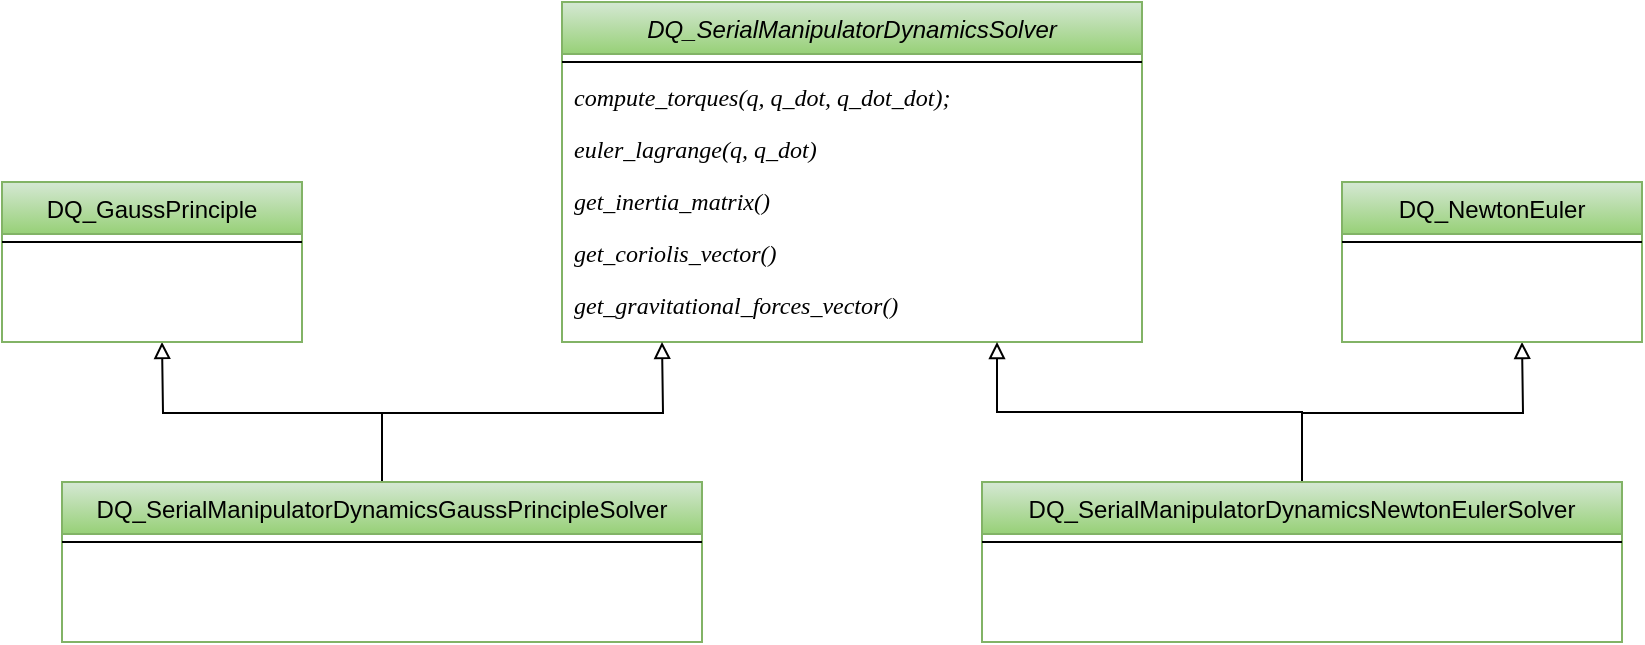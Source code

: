 <mxfile version="26.0.16">
  <diagram name="Page-1" id="CN8KXlb1iRXuwvM5C5oC">
    <mxGraphModel dx="1147" dy="564" grid="1" gridSize="10" guides="1" tooltips="1" connect="1" arrows="1" fold="1" page="1" pageScale="1" pageWidth="850" pageHeight="1100" math="0" shadow="0">
      <root>
        <mxCell id="0" />
        <mxCell id="1" parent="0" />
        <mxCell id="OsBLbfXyoSN7c7r9XEhY-1" value="DQ_SerialManipulatorDynamicsSolver" style="swimlane;fontStyle=2;align=center;verticalAlign=top;childLayout=stackLayout;horizontal=1;startSize=26;horizontalStack=0;resizeParent=1;resizeLast=0;collapsible=1;marginBottom=0;rounded=0;shadow=0;strokeWidth=1;fillColor=#d5e8d4;gradientColor=#97d077;strokeColor=#82b366;" vertex="1" parent="1">
          <mxGeometry x="1000" y="100" width="290" height="170" as="geometry">
            <mxRectangle x="230" y="140" width="160" height="26" as="alternateBounds" />
          </mxGeometry>
        </mxCell>
        <mxCell id="OsBLbfXyoSN7c7r9XEhY-2" value="" style="line;html=1;strokeWidth=1;align=left;verticalAlign=middle;spacingTop=-1;spacingLeft=3;spacingRight=3;rotatable=0;labelPosition=right;points=[];portConstraint=eastwest;" vertex="1" parent="OsBLbfXyoSN7c7r9XEhY-1">
          <mxGeometry y="26" width="290" height="8" as="geometry" />
        </mxCell>
        <mxCell id="OsBLbfXyoSN7c7r9XEhY-14" value="compute_torques(q, q_dot, q_dot_dot); &#xa;" style="text;align=left;verticalAlign=top;spacingLeft=4;spacingRight=4;overflow=hidden;rotatable=0;points=[[0,0.5],[1,0.5]];portConstraint=eastwest;fontFamily=Verdana;fontStyle=2;spacingTop=0;" vertex="1" parent="OsBLbfXyoSN7c7r9XEhY-1">
          <mxGeometry y="34" width="290" height="26" as="geometry" />
        </mxCell>
        <mxCell id="OsBLbfXyoSN7c7r9XEhY-15" value="euler_lagrange(q, q_dot)" style="text;align=left;verticalAlign=top;spacingLeft=4;spacingRight=4;overflow=hidden;rotatable=0;points=[[0,0.5],[1,0.5]];portConstraint=eastwest;fontFamily=Verdana;fontStyle=2;spacingTop=0;" vertex="1" parent="OsBLbfXyoSN7c7r9XEhY-1">
          <mxGeometry y="60" width="290" height="26" as="geometry" />
        </mxCell>
        <mxCell id="OsBLbfXyoSN7c7r9XEhY-16" value="get_inertia_matrix()" style="text;align=left;verticalAlign=top;spacingLeft=4;spacingRight=4;overflow=hidden;rotatable=0;points=[[0,0.5],[1,0.5]];portConstraint=eastwest;fontFamily=Verdana;fontStyle=2;spacingTop=0;" vertex="1" parent="OsBLbfXyoSN7c7r9XEhY-1">
          <mxGeometry y="86" width="290" height="26" as="geometry" />
        </mxCell>
        <mxCell id="OsBLbfXyoSN7c7r9XEhY-18" value="get_coriolis_vector()" style="text;align=left;verticalAlign=top;spacingLeft=4;spacingRight=4;overflow=hidden;rotatable=0;points=[[0,0.5],[1,0.5]];portConstraint=eastwest;fontFamily=Verdana;fontStyle=2;spacingTop=0;" vertex="1" parent="OsBLbfXyoSN7c7r9XEhY-1">
          <mxGeometry y="112" width="290" height="26" as="geometry" />
        </mxCell>
        <mxCell id="OsBLbfXyoSN7c7r9XEhY-17" value="get_gravitational_forces_vector()" style="text;align=left;verticalAlign=top;spacingLeft=4;spacingRight=4;overflow=hidden;rotatable=0;points=[[0,0.5],[1,0.5]];portConstraint=eastwest;fontFamily=Verdana;fontStyle=2;spacingTop=0;" vertex="1" parent="OsBLbfXyoSN7c7r9XEhY-1">
          <mxGeometry y="138" width="290" height="26" as="geometry" />
        </mxCell>
        <mxCell id="OsBLbfXyoSN7c7r9XEhY-27" style="edgeStyle=orthogonalEdgeStyle;rounded=0;orthogonalLoop=1;jettySize=auto;html=1;endArrow=block;endFill=0;" edge="1" parent="1" source="OsBLbfXyoSN7c7r9XEhY-20">
          <mxGeometry relative="1" as="geometry">
            <mxPoint x="1050" y="270" as="targetPoint" />
          </mxGeometry>
        </mxCell>
        <mxCell id="OsBLbfXyoSN7c7r9XEhY-33" style="edgeStyle=orthogonalEdgeStyle;rounded=0;orthogonalLoop=1;jettySize=auto;html=1;endArrow=block;endFill=0;" edge="1" parent="1" source="OsBLbfXyoSN7c7r9XEhY-20">
          <mxGeometry relative="1" as="geometry">
            <mxPoint x="800" y="270" as="targetPoint" />
          </mxGeometry>
        </mxCell>
        <mxCell id="OsBLbfXyoSN7c7r9XEhY-20" value="DQ_SerialManipulatorDynamicsGaussPrincipleSolver" style="swimlane;fontStyle=0;align=center;verticalAlign=top;childLayout=stackLayout;horizontal=1;startSize=26;horizontalStack=0;resizeParent=1;resizeLast=0;collapsible=1;marginBottom=0;rounded=0;shadow=0;strokeWidth=1;fillColor=#d5e8d4;gradientColor=#97d077;strokeColor=#82b366;" vertex="1" parent="1">
          <mxGeometry x="750" y="340" width="320" height="80" as="geometry">
            <mxRectangle x="230" y="140" width="160" height="26" as="alternateBounds" />
          </mxGeometry>
        </mxCell>
        <mxCell id="OsBLbfXyoSN7c7r9XEhY-21" value="" style="line;html=1;strokeWidth=1;align=left;verticalAlign=middle;spacingTop=-1;spacingLeft=3;spacingRight=3;rotatable=0;labelPosition=right;points=[];portConstraint=eastwest;" vertex="1" parent="OsBLbfXyoSN7c7r9XEhY-20">
          <mxGeometry y="26" width="320" height="8" as="geometry" />
        </mxCell>
        <mxCell id="OsBLbfXyoSN7c7r9XEhY-30" style="edgeStyle=orthogonalEdgeStyle;rounded=0;orthogonalLoop=1;jettySize=auto;html=1;entryX=0.75;entryY=1;entryDx=0;entryDy=0;endArrow=block;endFill=0;" edge="1" parent="1" source="OsBLbfXyoSN7c7r9XEhY-28" target="OsBLbfXyoSN7c7r9XEhY-1">
          <mxGeometry relative="1" as="geometry" />
        </mxCell>
        <mxCell id="OsBLbfXyoSN7c7r9XEhY-36" style="edgeStyle=orthogonalEdgeStyle;rounded=0;orthogonalLoop=1;jettySize=auto;html=1;endArrow=block;endFill=0;" edge="1" parent="1" source="OsBLbfXyoSN7c7r9XEhY-28">
          <mxGeometry relative="1" as="geometry">
            <mxPoint x="1480" y="270" as="targetPoint" />
          </mxGeometry>
        </mxCell>
        <mxCell id="OsBLbfXyoSN7c7r9XEhY-28" value="DQ_SerialManipulatorDynamicsNewtonEulerSolver" style="swimlane;fontStyle=0;align=center;verticalAlign=top;childLayout=stackLayout;horizontal=1;startSize=26;horizontalStack=0;resizeParent=1;resizeLast=0;collapsible=1;marginBottom=0;rounded=0;shadow=0;strokeWidth=1;fillColor=#d5e8d4;gradientColor=#97d077;strokeColor=#82b366;" vertex="1" parent="1">
          <mxGeometry x="1210" y="340" width="320" height="80" as="geometry">
            <mxRectangle x="230" y="140" width="160" height="26" as="alternateBounds" />
          </mxGeometry>
        </mxCell>
        <mxCell id="OsBLbfXyoSN7c7r9XEhY-29" value="" style="line;html=1;strokeWidth=1;align=left;verticalAlign=middle;spacingTop=-1;spacingLeft=3;spacingRight=3;rotatable=0;labelPosition=right;points=[];portConstraint=eastwest;" vertex="1" parent="OsBLbfXyoSN7c7r9XEhY-28">
          <mxGeometry y="26" width="320" height="8" as="geometry" />
        </mxCell>
        <mxCell id="OsBLbfXyoSN7c7r9XEhY-31" value="DQ_GaussPrinciple" style="swimlane;fontStyle=0;align=center;verticalAlign=top;childLayout=stackLayout;horizontal=1;startSize=26;horizontalStack=0;resizeParent=1;resizeLast=0;collapsible=1;marginBottom=0;rounded=0;shadow=0;strokeWidth=1;fillColor=#d5e8d4;gradientColor=#97d077;strokeColor=#82b366;" vertex="1" parent="1">
          <mxGeometry x="720" y="190" width="150" height="80" as="geometry">
            <mxRectangle x="230" y="140" width="160" height="26" as="alternateBounds" />
          </mxGeometry>
        </mxCell>
        <mxCell id="OsBLbfXyoSN7c7r9XEhY-32" value="" style="line;html=1;strokeWidth=1;align=left;verticalAlign=middle;spacingTop=-1;spacingLeft=3;spacingRight=3;rotatable=0;labelPosition=right;points=[];portConstraint=eastwest;" vertex="1" parent="OsBLbfXyoSN7c7r9XEhY-31">
          <mxGeometry y="26" width="150" height="8" as="geometry" />
        </mxCell>
        <mxCell id="OsBLbfXyoSN7c7r9XEhY-34" value="DQ_NewtonEuler" style="swimlane;fontStyle=0;align=center;verticalAlign=top;childLayout=stackLayout;horizontal=1;startSize=26;horizontalStack=0;resizeParent=1;resizeLast=0;collapsible=1;marginBottom=0;rounded=0;shadow=0;strokeWidth=1;fillColor=#d5e8d4;gradientColor=#97d077;strokeColor=#82b366;" vertex="1" parent="1">
          <mxGeometry x="1390" y="190" width="150" height="80" as="geometry">
            <mxRectangle x="230" y="140" width="160" height="26" as="alternateBounds" />
          </mxGeometry>
        </mxCell>
        <mxCell id="OsBLbfXyoSN7c7r9XEhY-35" value="" style="line;html=1;strokeWidth=1;align=left;verticalAlign=middle;spacingTop=-1;spacingLeft=3;spacingRight=3;rotatable=0;labelPosition=right;points=[];portConstraint=eastwest;" vertex="1" parent="OsBLbfXyoSN7c7r9XEhY-34">
          <mxGeometry y="26" width="150" height="8" as="geometry" />
        </mxCell>
      </root>
    </mxGraphModel>
  </diagram>
</mxfile>
